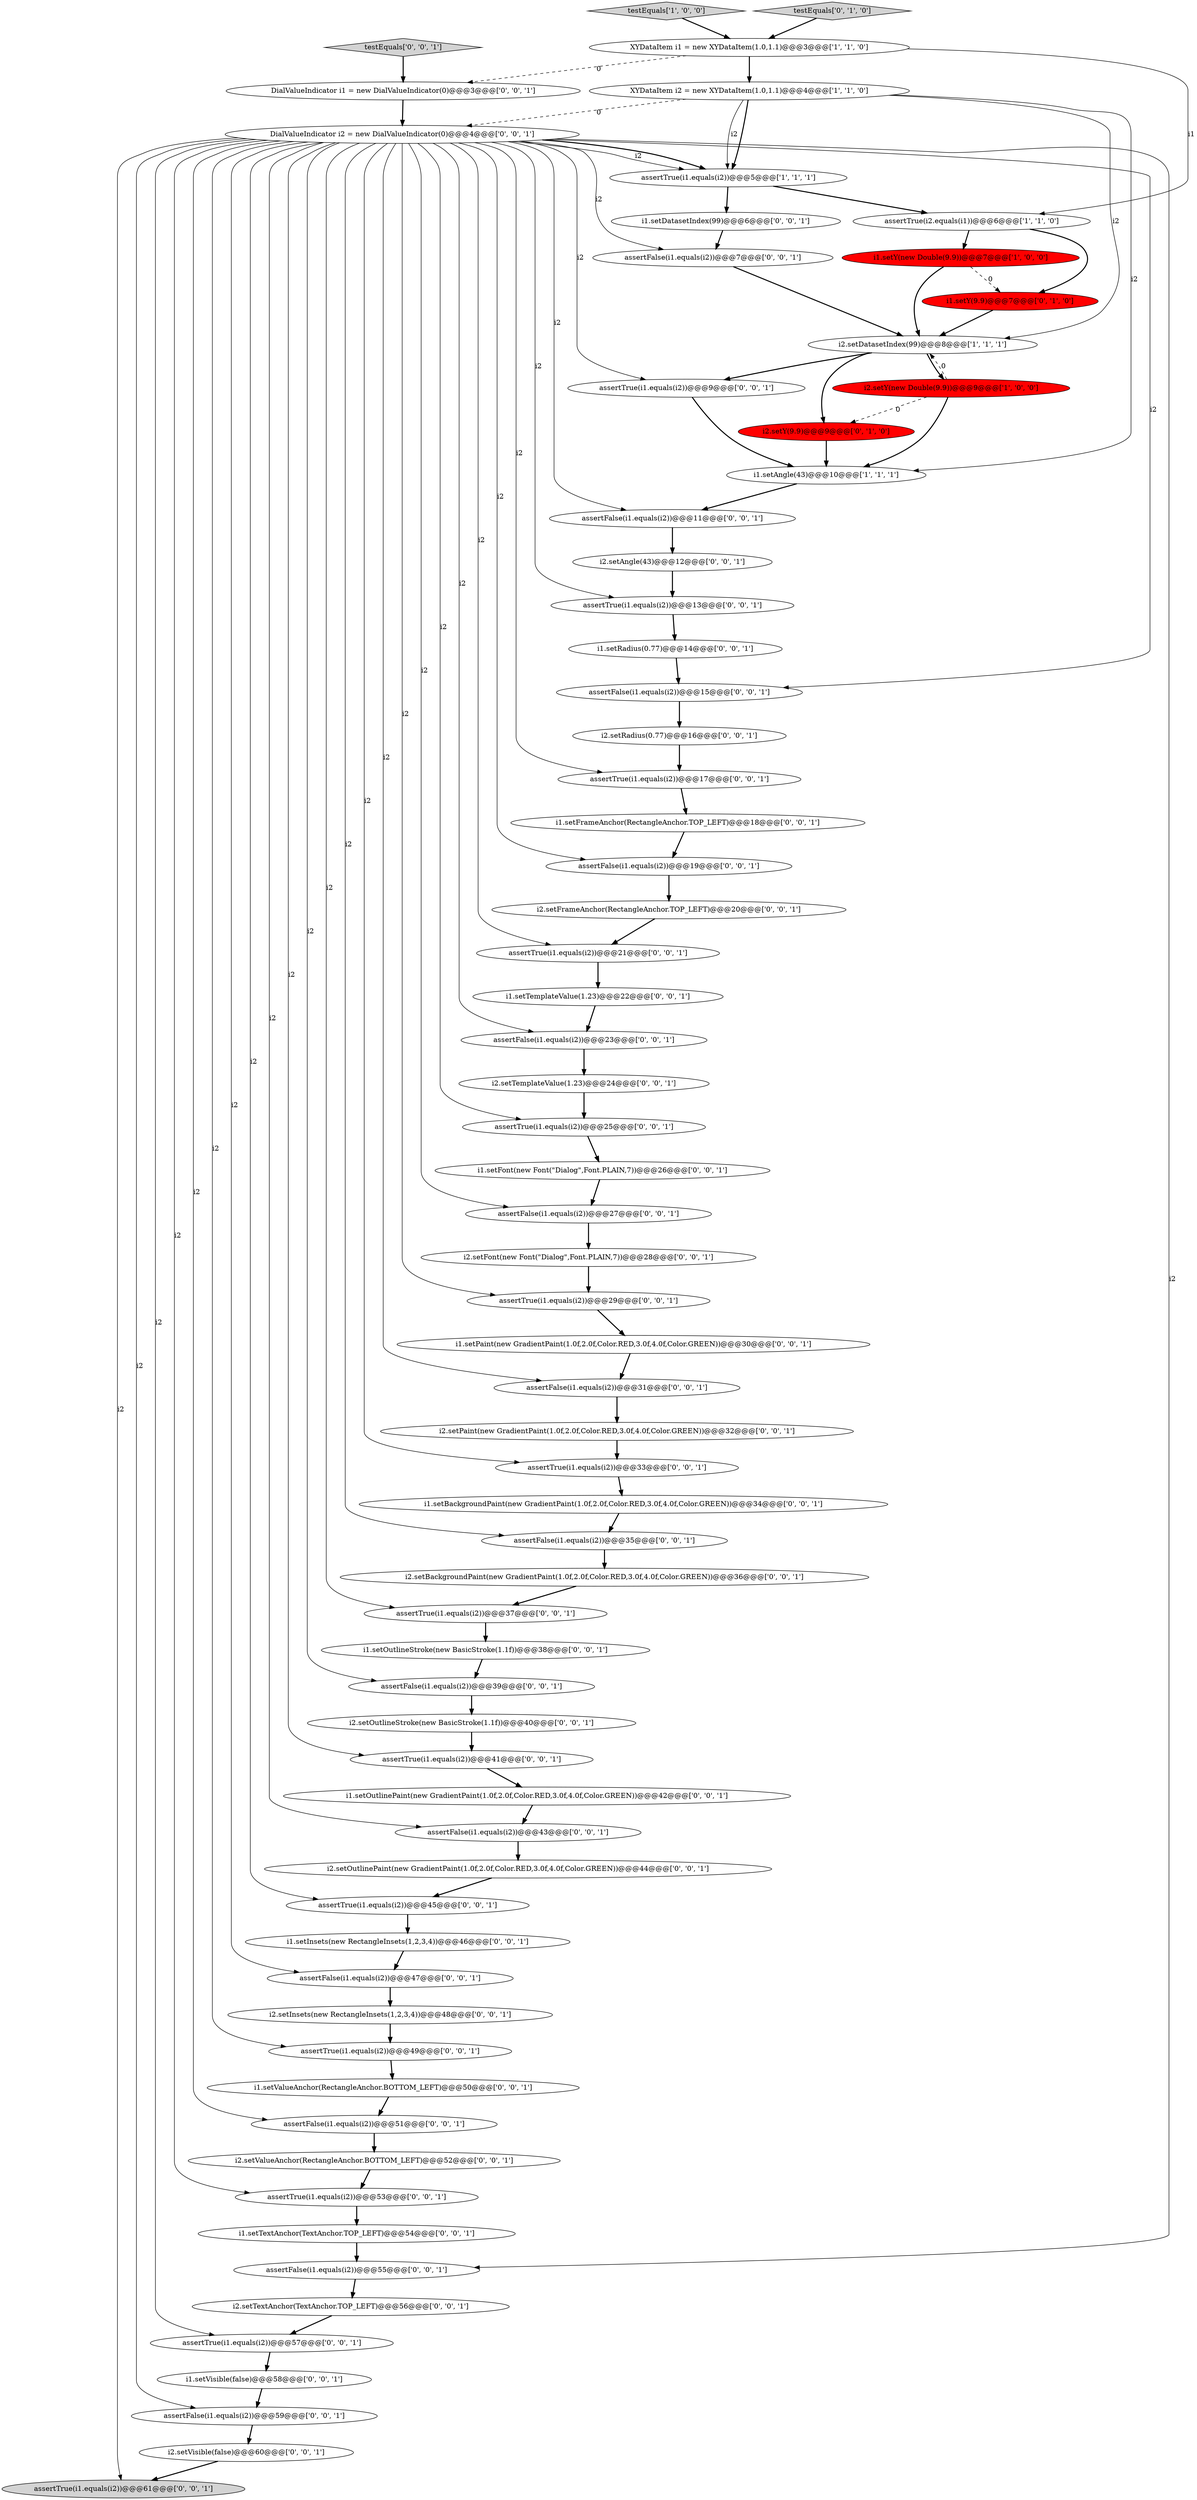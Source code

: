 digraph {
67 [style = filled, label = "assertFalse(i1.equals(i2))@@@35@@@['0', '0', '1']", fillcolor = white, shape = ellipse image = "AAA0AAABBB3BBB"];
63 [style = filled, label = "assertTrue(i1.equals(i2))@@@41@@@['0', '0', '1']", fillcolor = white, shape = ellipse image = "AAA0AAABBB3BBB"];
51 [style = filled, label = "i1.setValueAnchor(RectangleAnchor.BOTTOM_LEFT)@@@50@@@['0', '0', '1']", fillcolor = white, shape = ellipse image = "AAA0AAABBB3BBB"];
49 [style = filled, label = "i1.setDatasetIndex(99)@@@6@@@['0', '0', '1']", fillcolor = white, shape = ellipse image = "AAA0AAABBB3BBB"];
54 [style = filled, label = "assertTrue(i1.equals(i2))@@@25@@@['0', '0', '1']", fillcolor = white, shape = ellipse image = "AAA0AAABBB3BBB"];
30 [style = filled, label = "i2.setOutlinePaint(new GradientPaint(1.0f,2.0f,Color.RED,3.0f,4.0f,Color.GREEN))@@@44@@@['0', '0', '1']", fillcolor = white, shape = ellipse image = "AAA0AAABBB3BBB"];
7 [style = filled, label = "testEquals['1', '0', '0']", fillcolor = lightgray, shape = diamond image = "AAA0AAABBB1BBB"];
66 [style = filled, label = "assertFalse(i1.equals(i2))@@@31@@@['0', '0', '1']", fillcolor = white, shape = ellipse image = "AAA0AAABBB3BBB"];
38 [style = filled, label = "assertTrue(i1.equals(i2))@@@29@@@['0', '0', '1']", fillcolor = white, shape = ellipse image = "AAA0AAABBB3BBB"];
34 [style = filled, label = "assertFalse(i1.equals(i2))@@@39@@@['0', '0', '1']", fillcolor = white, shape = ellipse image = "AAA0AAABBB3BBB"];
0 [style = filled, label = "assertTrue(i1.equals(i2))@@@5@@@['1', '1', '1']", fillcolor = white, shape = ellipse image = "AAA0AAABBB1BBB"];
50 [style = filled, label = "i1.setRadius(0.77)@@@14@@@['0', '0', '1']", fillcolor = white, shape = ellipse image = "AAA0AAABBB3BBB"];
64 [style = filled, label = "assertFalse(i1.equals(i2))@@@27@@@['0', '0', '1']", fillcolor = white, shape = ellipse image = "AAA0AAABBB3BBB"];
18 [style = filled, label = "i2.setBackgroundPaint(new GradientPaint(1.0f,2.0f,Color.RED,3.0f,4.0f,Color.GREEN))@@@36@@@['0', '0', '1']", fillcolor = white, shape = ellipse image = "AAA0AAABBB3BBB"];
60 [style = filled, label = "i2.setPaint(new GradientPaint(1.0f,2.0f,Color.RED,3.0f,4.0f,Color.GREEN))@@@32@@@['0', '0', '1']", fillcolor = white, shape = ellipse image = "AAA0AAABBB3BBB"];
40 [style = filled, label = "i2.setInsets(new RectangleInsets(1,2,3,4))@@@48@@@['0', '0', '1']", fillcolor = white, shape = ellipse image = "AAA0AAABBB3BBB"];
4 [style = filled, label = "i1.setY(new Double(9.9))@@@7@@@['1', '0', '0']", fillcolor = red, shape = ellipse image = "AAA1AAABBB1BBB"];
55 [style = filled, label = "assertFalse(i1.equals(i2))@@@15@@@['0', '0', '1']", fillcolor = white, shape = ellipse image = "AAA0AAABBB3BBB"];
57 [style = filled, label = "i2.setRadius(0.77)@@@16@@@['0', '0', '1']", fillcolor = white, shape = ellipse image = "AAA0AAABBB3BBB"];
42 [style = filled, label = "assertFalse(i1.equals(i2))@@@23@@@['0', '0', '1']", fillcolor = white, shape = ellipse image = "AAA0AAABBB3BBB"];
37 [style = filled, label = "i1.setTextAnchor(TextAnchor.TOP_LEFT)@@@54@@@['0', '0', '1']", fillcolor = white, shape = ellipse image = "AAA0AAABBB3BBB"];
58 [style = filled, label = "i2.setTextAnchor(TextAnchor.TOP_LEFT)@@@56@@@['0', '0', '1']", fillcolor = white, shape = ellipse image = "AAA0AAABBB3BBB"];
3 [style = filled, label = "i2.setY(new Double(9.9))@@@9@@@['1', '0', '0']", fillcolor = red, shape = ellipse image = "AAA1AAABBB1BBB"];
62 [style = filled, label = "i2.setFrameAnchor(RectangleAnchor.TOP_LEFT)@@@20@@@['0', '0', '1']", fillcolor = white, shape = ellipse image = "AAA0AAABBB3BBB"];
16 [style = filled, label = "i1.setOutlinePaint(new GradientPaint(1.0f,2.0f,Color.RED,3.0f,4.0f,Color.GREEN))@@@42@@@['0', '0', '1']", fillcolor = white, shape = ellipse image = "AAA0AAABBB3BBB"];
20 [style = filled, label = "i2.setVisible(false)@@@60@@@['0', '0', '1']", fillcolor = white, shape = ellipse image = "AAA0AAABBB3BBB"];
10 [style = filled, label = "i1.setY(9.9)@@@7@@@['0', '1', '0']", fillcolor = red, shape = ellipse image = "AAA1AAABBB2BBB"];
24 [style = filled, label = "assertTrue(i1.equals(i2))@@@21@@@['0', '0', '1']", fillcolor = white, shape = ellipse image = "AAA0AAABBB3BBB"];
28 [style = filled, label = "i1.setTemplateValue(1.23)@@@22@@@['0', '0', '1']", fillcolor = white, shape = ellipse image = "AAA0AAABBB3BBB"];
8 [style = filled, label = "i2.setDatasetIndex(99)@@@8@@@['1', '1', '1']", fillcolor = white, shape = ellipse image = "AAA0AAABBB1BBB"];
33 [style = filled, label = "assertFalse(i1.equals(i2))@@@11@@@['0', '0', '1']", fillcolor = white, shape = ellipse image = "AAA0AAABBB3BBB"];
6 [style = filled, label = "XYDataItem i2 = new XYDataItem(1.0,1.1)@@@4@@@['1', '1', '0']", fillcolor = white, shape = ellipse image = "AAA0AAABBB1BBB"];
1 [style = filled, label = "assertTrue(i2.equals(i1))@@@6@@@['1', '1', '0']", fillcolor = white, shape = ellipse image = "AAA0AAABBB1BBB"];
32 [style = filled, label = "assertTrue(i1.equals(i2))@@@45@@@['0', '0', '1']", fillcolor = white, shape = ellipse image = "AAA0AAABBB3BBB"];
44 [style = filled, label = "assertFalse(i1.equals(i2))@@@47@@@['0', '0', '1']", fillcolor = white, shape = ellipse image = "AAA0AAABBB3BBB"];
9 [style = filled, label = "i2.setY(9.9)@@@9@@@['0', '1', '0']", fillcolor = red, shape = ellipse image = "AAA1AAABBB2BBB"];
65 [style = filled, label = "assertTrue(i1.equals(i2))@@@61@@@['0', '0', '1']", fillcolor = lightgray, shape = ellipse image = "AAA0AAABBB3BBB"];
53 [style = filled, label = "assertTrue(i1.equals(i2))@@@33@@@['0', '0', '1']", fillcolor = white, shape = ellipse image = "AAA0AAABBB3BBB"];
61 [style = filled, label = "assertFalse(i1.equals(i2))@@@19@@@['0', '0', '1']", fillcolor = white, shape = ellipse image = "AAA0AAABBB3BBB"];
13 [style = filled, label = "assertTrue(i1.equals(i2))@@@49@@@['0', '0', '1']", fillcolor = white, shape = ellipse image = "AAA0AAABBB3BBB"];
39 [style = filled, label = "i1.setFont(new Font(\"Dialog\",Font.PLAIN,7))@@@26@@@['0', '0', '1']", fillcolor = white, shape = ellipse image = "AAA0AAABBB3BBB"];
43 [style = filled, label = "assertTrue(i1.equals(i2))@@@37@@@['0', '0', '1']", fillcolor = white, shape = ellipse image = "AAA0AAABBB3BBB"];
25 [style = filled, label = "testEquals['0', '0', '1']", fillcolor = lightgray, shape = diamond image = "AAA0AAABBB3BBB"];
48 [style = filled, label = "i2.setOutlineStroke(new BasicStroke(1.1f))@@@40@@@['0', '0', '1']", fillcolor = white, shape = ellipse image = "AAA0AAABBB3BBB"];
29 [style = filled, label = "assertFalse(i1.equals(i2))@@@7@@@['0', '0', '1']", fillcolor = white, shape = ellipse image = "AAA0AAABBB3BBB"];
12 [style = filled, label = "i1.setFrameAnchor(RectangleAnchor.TOP_LEFT)@@@18@@@['0', '0', '1']", fillcolor = white, shape = ellipse image = "AAA0AAABBB3BBB"];
41 [style = filled, label = "assertFalse(i1.equals(i2))@@@55@@@['0', '0', '1']", fillcolor = white, shape = ellipse image = "AAA0AAABBB3BBB"];
26 [style = filled, label = "DialValueIndicator i1 = new DialValueIndicator(0)@@@3@@@['0', '0', '1']", fillcolor = white, shape = ellipse image = "AAA0AAABBB3BBB"];
36 [style = filled, label = "i1.setPaint(new GradientPaint(1.0f,2.0f,Color.RED,3.0f,4.0f,Color.GREEN))@@@30@@@['0', '0', '1']", fillcolor = white, shape = ellipse image = "AAA0AAABBB3BBB"];
22 [style = filled, label = "i2.setAngle(43)@@@12@@@['0', '0', '1']", fillcolor = white, shape = ellipse image = "AAA0AAABBB3BBB"];
47 [style = filled, label = "assertFalse(i1.equals(i2))@@@51@@@['0', '0', '1']", fillcolor = white, shape = ellipse image = "AAA0AAABBB3BBB"];
15 [style = filled, label = "i1.setOutlineStroke(new BasicStroke(1.1f))@@@38@@@['0', '0', '1']", fillcolor = white, shape = ellipse image = "AAA0AAABBB3BBB"];
23 [style = filled, label = "assertTrue(i1.equals(i2))@@@13@@@['0', '0', '1']", fillcolor = white, shape = ellipse image = "AAA0AAABBB3BBB"];
35 [style = filled, label = "i2.setTemplateValue(1.23)@@@24@@@['0', '0', '1']", fillcolor = white, shape = ellipse image = "AAA0AAABBB3BBB"];
46 [style = filled, label = "i1.setInsets(new RectangleInsets(1,2,3,4))@@@46@@@['0', '0', '1']", fillcolor = white, shape = ellipse image = "AAA0AAABBB3BBB"];
11 [style = filled, label = "testEquals['0', '1', '0']", fillcolor = lightgray, shape = diamond image = "AAA0AAABBB2BBB"];
2 [style = filled, label = "XYDataItem i1 = new XYDataItem(1.0,1.1)@@@3@@@['1', '1', '0']", fillcolor = white, shape = ellipse image = "AAA0AAABBB1BBB"];
68 [style = filled, label = "i2.setValueAnchor(RectangleAnchor.BOTTOM_LEFT)@@@52@@@['0', '0', '1']", fillcolor = white, shape = ellipse image = "AAA0AAABBB3BBB"];
27 [style = filled, label = "assertTrue(i1.equals(i2))@@@9@@@['0', '0', '1']", fillcolor = white, shape = ellipse image = "AAA0AAABBB3BBB"];
52 [style = filled, label = "i2.setFont(new Font(\"Dialog\",Font.PLAIN,7))@@@28@@@['0', '0', '1']", fillcolor = white, shape = ellipse image = "AAA0AAABBB3BBB"];
19 [style = filled, label = "assertFalse(i1.equals(i2))@@@59@@@['0', '0', '1']", fillcolor = white, shape = ellipse image = "AAA0AAABBB3BBB"];
14 [style = filled, label = "i1.setVisible(false)@@@58@@@['0', '0', '1']", fillcolor = white, shape = ellipse image = "AAA0AAABBB3BBB"];
17 [style = filled, label = "assertTrue(i1.equals(i2))@@@57@@@['0', '0', '1']", fillcolor = white, shape = ellipse image = "AAA0AAABBB3BBB"];
45 [style = filled, label = "i1.setBackgroundPaint(new GradientPaint(1.0f,2.0f,Color.RED,3.0f,4.0f,Color.GREEN))@@@34@@@['0', '0', '1']", fillcolor = white, shape = ellipse image = "AAA0AAABBB3BBB"];
5 [style = filled, label = "i1.setAngle(43)@@@10@@@['1', '1', '1']", fillcolor = white, shape = ellipse image = "AAA0AAABBB1BBB"];
59 [style = filled, label = "assertTrue(i1.equals(i2))@@@17@@@['0', '0', '1']", fillcolor = white, shape = ellipse image = "AAA0AAABBB3BBB"];
56 [style = filled, label = "assertFalse(i1.equals(i2))@@@43@@@['0', '0', '1']", fillcolor = white, shape = ellipse image = "AAA0AAABBB3BBB"];
31 [style = filled, label = "DialValueIndicator i2 = new DialValueIndicator(0)@@@4@@@['0', '0', '1']", fillcolor = white, shape = ellipse image = "AAA0AAABBB3BBB"];
21 [style = filled, label = "assertTrue(i1.equals(i2))@@@53@@@['0', '0', '1']", fillcolor = white, shape = ellipse image = "AAA0AAABBB3BBB"];
56->30 [style = bold, label=""];
31->59 [style = solid, label="i2"];
2->6 [style = bold, label=""];
31->38 [style = solid, label="i2"];
60->53 [style = bold, label=""];
57->59 [style = bold, label=""];
40->13 [style = bold, label=""];
68->21 [style = bold, label=""];
59->12 [style = bold, label=""];
58->17 [style = bold, label=""];
13->51 [style = bold, label=""];
31->54 [style = solid, label="i2"];
31->33 [style = solid, label="i2"];
31->32 [style = solid, label="i2"];
3->5 [style = bold, label=""];
55->57 [style = bold, label=""];
10->8 [style = bold, label=""];
31->43 [style = solid, label="i2"];
31->44 [style = solid, label="i2"];
3->9 [style = dashed, label="0"];
17->14 [style = bold, label=""];
50->55 [style = bold, label=""];
39->64 [style = bold, label=""];
51->47 [style = bold, label=""];
31->67 [style = solid, label="i2"];
9->5 [style = bold, label=""];
4->8 [style = bold, label=""];
66->60 [style = bold, label=""];
31->29 [style = solid, label="i2"];
31->19 [style = solid, label="i2"];
27->5 [style = bold, label=""];
28->42 [style = bold, label=""];
2->26 [style = dashed, label="0"];
41->58 [style = bold, label=""];
31->56 [style = solid, label="i2"];
8->27 [style = bold, label=""];
31->53 [style = solid, label="i2"];
24->28 [style = bold, label=""];
1->4 [style = bold, label=""];
64->52 [style = bold, label=""];
35->54 [style = bold, label=""];
67->18 [style = bold, label=""];
5->33 [style = bold, label=""];
15->34 [style = bold, label=""];
34->48 [style = bold, label=""];
16->56 [style = bold, label=""];
19->20 [style = bold, label=""];
31->13 [style = solid, label="i2"];
6->31 [style = dashed, label="0"];
31->64 [style = solid, label="i2"];
22->23 [style = bold, label=""];
21->37 [style = bold, label=""];
31->47 [style = solid, label="i2"];
7->2 [style = bold, label=""];
25->26 [style = bold, label=""];
31->21 [style = solid, label="i2"];
31->42 [style = solid, label="i2"];
4->10 [style = dashed, label="0"];
63->16 [style = bold, label=""];
36->66 [style = bold, label=""];
46->44 [style = bold, label=""];
31->61 [style = solid, label="i2"];
31->27 [style = solid, label="i2"];
32->46 [style = bold, label=""];
31->41 [style = solid, label="i2"];
31->0 [style = bold, label=""];
31->23 [style = solid, label="i2"];
37->41 [style = bold, label=""];
8->3 [style = bold, label=""];
30->32 [style = bold, label=""];
14->19 [style = bold, label=""];
31->63 [style = solid, label="i2"];
54->39 [style = bold, label=""];
26->31 [style = bold, label=""];
0->49 [style = bold, label=""];
0->1 [style = bold, label=""];
62->24 [style = bold, label=""];
20->65 [style = bold, label=""];
31->66 [style = solid, label="i2"];
2->1 [style = solid, label="i1"];
6->5 [style = solid, label="i2"];
33->22 [style = bold, label=""];
61->62 [style = bold, label=""];
23->50 [style = bold, label=""];
49->29 [style = bold, label=""];
29->8 [style = bold, label=""];
6->8 [style = solid, label="i2"];
44->40 [style = bold, label=""];
47->68 [style = bold, label=""];
52->38 [style = bold, label=""];
38->36 [style = bold, label=""];
6->0 [style = bold, label=""];
45->67 [style = bold, label=""];
31->24 [style = solid, label="i2"];
11->2 [style = bold, label=""];
31->0 [style = solid, label="i2"];
42->35 [style = bold, label=""];
12->61 [style = bold, label=""];
18->43 [style = bold, label=""];
43->15 [style = bold, label=""];
31->55 [style = solid, label="i2"];
8->9 [style = bold, label=""];
48->63 [style = bold, label=""];
3->8 [style = dashed, label="0"];
31->65 [style = solid, label="i2"];
31->34 [style = solid, label="i2"];
31->17 [style = solid, label="i2"];
1->10 [style = bold, label=""];
6->0 [style = solid, label="i2"];
53->45 [style = bold, label=""];
}
